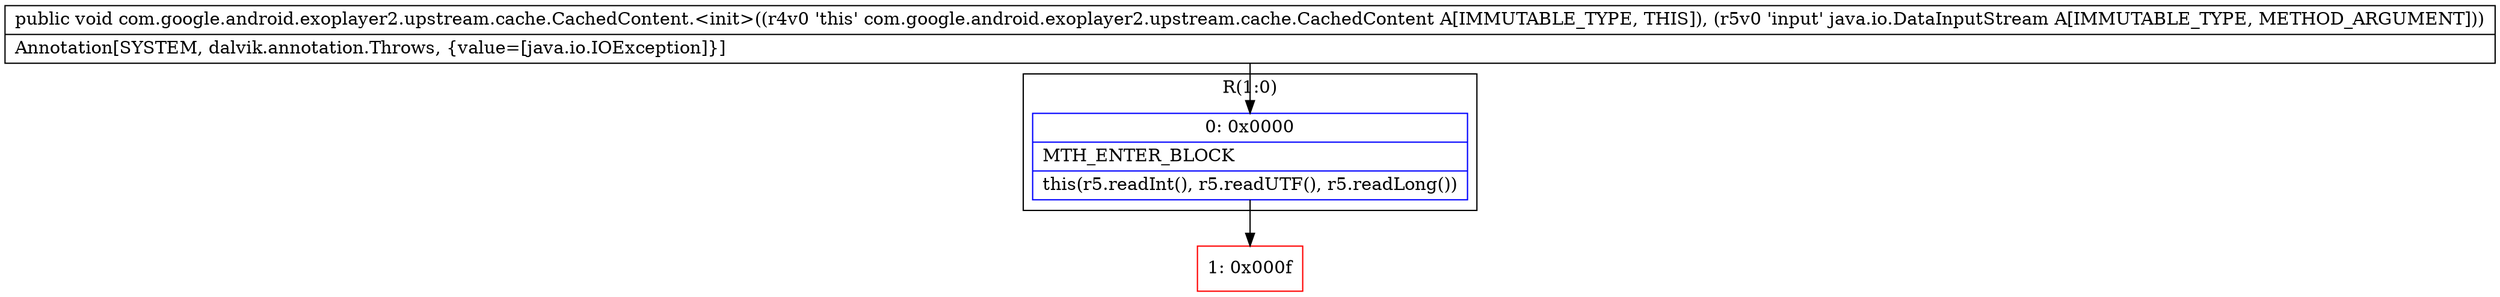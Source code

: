 digraph "CFG forcom.google.android.exoplayer2.upstream.cache.CachedContent.\<init\>(Ljava\/io\/DataInputStream;)V" {
subgraph cluster_Region_981386076 {
label = "R(1:0)";
node [shape=record,color=blue];
Node_0 [shape=record,label="{0\:\ 0x0000|MTH_ENTER_BLOCK\l|this(r5.readInt(), r5.readUTF(), r5.readLong())\l}"];
}
Node_1 [shape=record,color=red,label="{1\:\ 0x000f}"];
MethodNode[shape=record,label="{public void com.google.android.exoplayer2.upstream.cache.CachedContent.\<init\>((r4v0 'this' com.google.android.exoplayer2.upstream.cache.CachedContent A[IMMUTABLE_TYPE, THIS]), (r5v0 'input' java.io.DataInputStream A[IMMUTABLE_TYPE, METHOD_ARGUMENT]))  | Annotation[SYSTEM, dalvik.annotation.Throws, \{value=[java.io.IOException]\}]\l}"];
MethodNode -> Node_0;
Node_0 -> Node_1;
}

